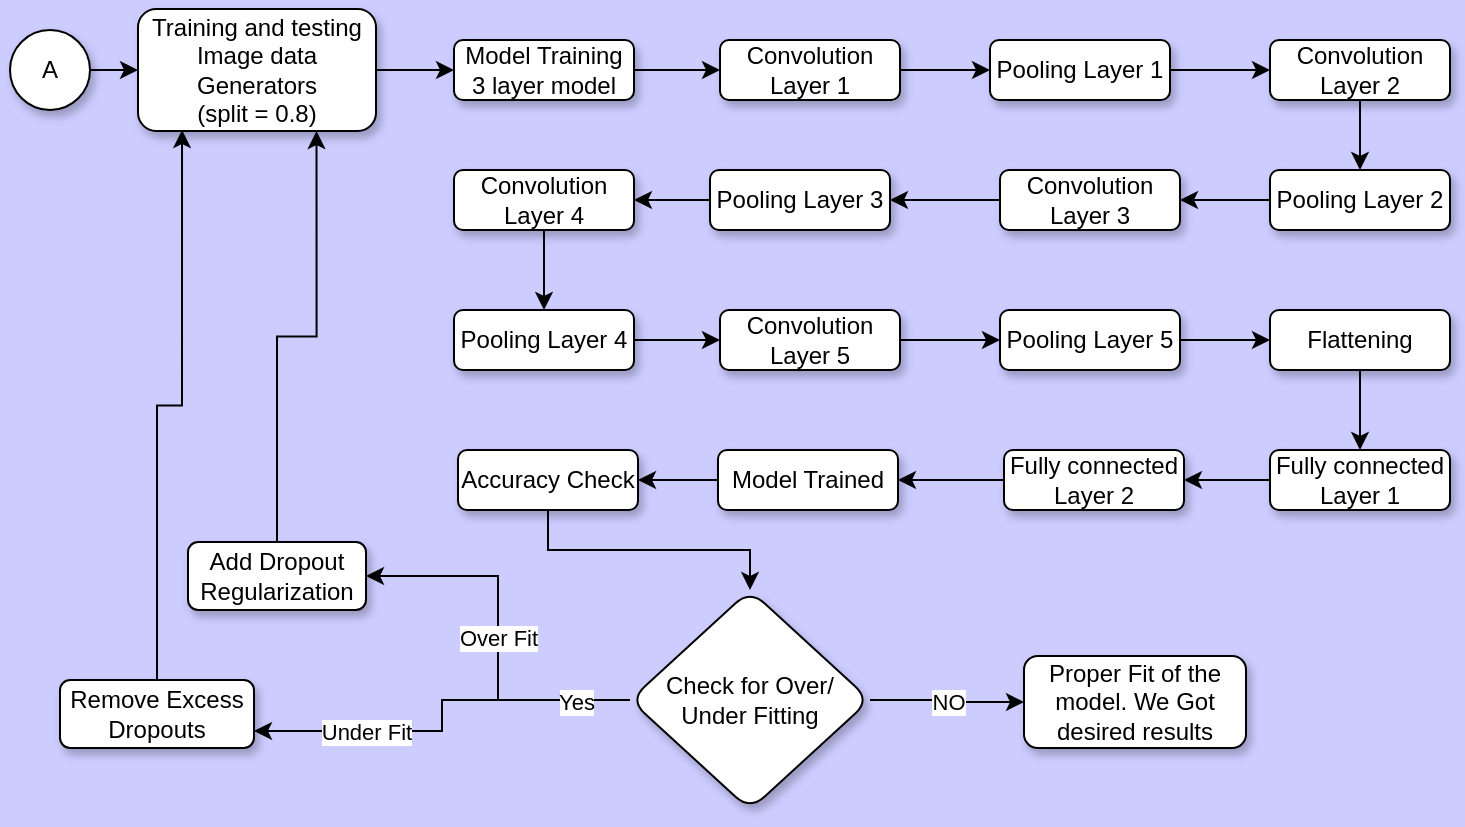 <mxfile version="13.0.6" type="device"><diagram id="fhaAjouUJx6enfjP1LzI" name="Page-1"><mxGraphModel dx="868" dy="450" grid="0" gridSize="10" guides="1" tooltips="1" connect="1" arrows="1" fold="1" page="1" pageScale="1" pageWidth="827" pageHeight="1169" background="#CCCCFF" math="0" shadow="0"><root><mxCell id="0"/><mxCell id="1" parent="0"/><mxCell id="t7JsKW983_QHImG2YwRv-1" value="" style="edgeStyle=orthogonalEdgeStyle;rounded=0;orthogonalLoop=1;jettySize=auto;html=1;" edge="1" parent="1" source="t7JsKW983_QHImG2YwRv-2" target="t7JsKW983_QHImG2YwRv-28"><mxGeometry relative="1" as="geometry"/></mxCell><mxCell id="t7JsKW983_QHImG2YwRv-2" value="&lt;font style=&quot;vertical-align: inherit&quot;&gt;&lt;font style=&quot;vertical-align: inherit&quot;&gt;A&lt;/font&gt;&lt;/font&gt;" style="ellipse;whiteSpace=wrap;html=1;aspect=fixed;shadow=1;" vertex="1" parent="1"><mxGeometry x="16" y="40" width="40" height="40" as="geometry"/></mxCell><mxCell id="t7JsKW983_QHImG2YwRv-3" value="" style="edgeStyle=orthogonalEdgeStyle;rounded=0;orthogonalLoop=1;jettySize=auto;html=1;" edge="1" parent="1" source="t7JsKW983_QHImG2YwRv-4" target="t7JsKW983_QHImG2YwRv-6"><mxGeometry relative="1" as="geometry"/></mxCell><mxCell id="t7JsKW983_QHImG2YwRv-4" value="&lt;font style=&quot;vertical-align: inherit&quot;&gt;&lt;font style=&quot;vertical-align: inherit&quot;&gt;&lt;font style=&quot;vertical-align: inherit&quot;&gt;&lt;font style=&quot;vertical-align: inherit&quot;&gt;Model Training&lt;br&gt;3 layer model&lt;br&gt;&lt;/font&gt;&lt;/font&gt;&lt;/font&gt;&lt;/font&gt;" style="rounded=1;whiteSpace=wrap;html=1;shadow=1;" vertex="1" parent="1"><mxGeometry x="238" y="45" width="90" height="30" as="geometry"/></mxCell><mxCell id="t7JsKW983_QHImG2YwRv-5" value="" style="edgeStyle=orthogonalEdgeStyle;rounded=0;orthogonalLoop=1;jettySize=auto;html=1;" edge="1" parent="1" source="t7JsKW983_QHImG2YwRv-6" target="t7JsKW983_QHImG2YwRv-8"><mxGeometry relative="1" as="geometry"/></mxCell><mxCell id="t7JsKW983_QHImG2YwRv-6" value="&lt;font style=&quot;vertical-align: inherit&quot;&gt;&lt;font style=&quot;vertical-align: inherit&quot;&gt;Convolution Layer 1&lt;/font&gt;&lt;/font&gt;" style="rounded=1;whiteSpace=wrap;html=1;shadow=1;" vertex="1" parent="1"><mxGeometry x="371" y="45" width="90" height="30" as="geometry"/></mxCell><mxCell id="t7JsKW983_QHImG2YwRv-7" value="" style="edgeStyle=orthogonalEdgeStyle;rounded=0;orthogonalLoop=1;jettySize=auto;html=1;" edge="1" parent="1" source="t7JsKW983_QHImG2YwRv-8" target="t7JsKW983_QHImG2YwRv-10"><mxGeometry relative="1" as="geometry"/></mxCell><mxCell id="t7JsKW983_QHImG2YwRv-8" value="&lt;font style=&quot;vertical-align: inherit&quot;&gt;&lt;font style=&quot;vertical-align: inherit&quot;&gt;&lt;font style=&quot;vertical-align: inherit&quot;&gt;&lt;font style=&quot;vertical-align: inherit&quot;&gt;&lt;font style=&quot;vertical-align: inherit&quot;&gt;&lt;font style=&quot;vertical-align: inherit&quot;&gt;Pooling Layer 1&lt;/font&gt;&lt;/font&gt;&lt;/font&gt;&lt;/font&gt;&lt;/font&gt;&lt;/font&gt;" style="rounded=1;whiteSpace=wrap;html=1;shadow=1;" vertex="1" parent="1"><mxGeometry x="506" y="45" width="90" height="30" as="geometry"/></mxCell><mxCell id="t7JsKW983_QHImG2YwRv-9" style="edgeStyle=orthogonalEdgeStyle;rounded=0;orthogonalLoop=1;jettySize=auto;html=1;" edge="1" parent="1" source="t7JsKW983_QHImG2YwRv-10" target="t7JsKW983_QHImG2YwRv-12"><mxGeometry relative="1" as="geometry"/></mxCell><mxCell id="t7JsKW983_QHImG2YwRv-10" value="&lt;font style=&quot;vertical-align: inherit&quot;&gt;&lt;font style=&quot;vertical-align: inherit&quot;&gt;&lt;font style=&quot;vertical-align: inherit&quot;&gt;&lt;font style=&quot;vertical-align: inherit&quot;&gt;&lt;font style=&quot;vertical-align: inherit&quot;&gt;&lt;font style=&quot;vertical-align: inherit&quot;&gt;&lt;font style=&quot;vertical-align: inherit&quot;&gt;&lt;font style=&quot;vertical-align: inherit&quot;&gt;Convolution Layer 2&lt;/font&gt;&lt;/font&gt;&lt;/font&gt;&lt;/font&gt;&lt;/font&gt;&lt;/font&gt;&lt;/font&gt;&lt;/font&gt;" style="rounded=1;whiteSpace=wrap;html=1;shadow=1;" vertex="1" parent="1"><mxGeometry x="646" y="45" width="90" height="30" as="geometry"/></mxCell><mxCell id="t7JsKW983_QHImG2YwRv-11" value="" style="edgeStyle=orthogonalEdgeStyle;rounded=0;orthogonalLoop=1;jettySize=auto;html=1;" edge="1" parent="1" source="t7JsKW983_QHImG2YwRv-12" target="t7JsKW983_QHImG2YwRv-14"><mxGeometry relative="1" as="geometry"/></mxCell><mxCell id="t7JsKW983_QHImG2YwRv-12" value="&lt;font style=&quot;vertical-align: inherit&quot;&gt;&lt;font style=&quot;vertical-align: inherit&quot;&gt;&lt;font style=&quot;vertical-align: inherit&quot;&gt;&lt;font style=&quot;vertical-align: inherit&quot;&gt;&lt;font style=&quot;vertical-align: inherit&quot;&gt;&lt;font style=&quot;vertical-align: inherit&quot;&gt;&lt;font style=&quot;vertical-align: inherit&quot;&gt;&lt;font style=&quot;vertical-align: inherit&quot;&gt;&lt;font style=&quot;vertical-align: inherit&quot;&gt;&lt;font style=&quot;vertical-align: inherit&quot;&gt;Pooling Layer 2&lt;/font&gt;&lt;/font&gt;&lt;/font&gt;&lt;/font&gt;&lt;/font&gt;&lt;/font&gt;&lt;/font&gt;&lt;/font&gt;&lt;/font&gt;&lt;/font&gt;" style="rounded=1;whiteSpace=wrap;html=1;shadow=1;" vertex="1" parent="1"><mxGeometry x="646" y="110" width="90" height="30" as="geometry"/></mxCell><mxCell id="t7JsKW983_QHImG2YwRv-13" value="" style="edgeStyle=orthogonalEdgeStyle;rounded=0;orthogonalLoop=1;jettySize=auto;html=1;" edge="1" parent="1" source="t7JsKW983_QHImG2YwRv-14" target="t7JsKW983_QHImG2YwRv-16"><mxGeometry relative="1" as="geometry"/></mxCell><mxCell id="t7JsKW983_QHImG2YwRv-14" value="&lt;font style=&quot;vertical-align: inherit&quot;&gt;&lt;font style=&quot;vertical-align: inherit&quot;&gt;&lt;font style=&quot;vertical-align: inherit&quot;&gt;&lt;font style=&quot;vertical-align: inherit&quot;&gt;&lt;font style=&quot;vertical-align: inherit&quot;&gt;&lt;font style=&quot;vertical-align: inherit&quot;&gt;&lt;font style=&quot;vertical-align: inherit&quot;&gt;&lt;font style=&quot;vertical-align: inherit&quot;&gt;&lt;font style=&quot;vertical-align: inherit&quot;&gt;&lt;font style=&quot;vertical-align: inherit&quot;&gt;&lt;font style=&quot;vertical-align: inherit&quot;&gt;&lt;font style=&quot;vertical-align: inherit&quot;&gt;Convolution Layer 3&lt;/font&gt;&lt;/font&gt;&lt;/font&gt;&lt;/font&gt;&lt;/font&gt;&lt;/font&gt;&lt;/font&gt;&lt;/font&gt;&lt;/font&gt;&lt;/font&gt;&lt;/font&gt;&lt;/font&gt;" style="rounded=1;whiteSpace=wrap;html=1;shadow=1;" vertex="1" parent="1"><mxGeometry x="511" y="110" width="90" height="30" as="geometry"/></mxCell><mxCell id="t7JsKW983_QHImG2YwRv-15" value="" style="edgeStyle=orthogonalEdgeStyle;rounded=0;orthogonalLoop=1;jettySize=auto;html=1;" edge="1" parent="1" source="t7JsKW983_QHImG2YwRv-16" target="t7JsKW983_QHImG2YwRv-18"><mxGeometry relative="1" as="geometry"/></mxCell><mxCell id="t7JsKW983_QHImG2YwRv-16" value="&lt;font style=&quot;vertical-align: inherit&quot;&gt;&lt;font style=&quot;vertical-align: inherit&quot;&gt;&lt;font style=&quot;vertical-align: inherit&quot;&gt;&lt;font style=&quot;vertical-align: inherit&quot;&gt;&lt;font style=&quot;vertical-align: inherit&quot;&gt;&lt;font style=&quot;vertical-align: inherit&quot;&gt;&lt;font style=&quot;vertical-align: inherit&quot;&gt;&lt;font style=&quot;vertical-align: inherit&quot;&gt;&lt;font style=&quot;vertical-align: inherit&quot;&gt;&lt;font style=&quot;vertical-align: inherit&quot;&gt;&lt;font style=&quot;vertical-align: inherit&quot;&gt;&lt;font style=&quot;vertical-align: inherit&quot;&gt;&lt;font style=&quot;vertical-align: inherit&quot;&gt;&lt;font style=&quot;vertical-align: inherit&quot;&gt;Pooling Layer 3&lt;/font&gt;&lt;/font&gt;&lt;/font&gt;&lt;/font&gt;&lt;/font&gt;&lt;/font&gt;&lt;/font&gt;&lt;/font&gt;&lt;/font&gt;&lt;/font&gt;&lt;/font&gt;&lt;/font&gt;&lt;/font&gt;&lt;/font&gt;" style="rounded=1;whiteSpace=wrap;html=1;shadow=1;" vertex="1" parent="1"><mxGeometry x="366" y="110" width="90" height="30" as="geometry"/></mxCell><mxCell id="t7JsKW983_QHImG2YwRv-17" value="" style="edgeStyle=orthogonalEdgeStyle;rounded=0;orthogonalLoop=1;jettySize=auto;html=1;" edge="1" parent="1" source="t7JsKW983_QHImG2YwRv-18" target="t7JsKW983_QHImG2YwRv-20"><mxGeometry relative="1" as="geometry"/></mxCell><mxCell id="t7JsKW983_QHImG2YwRv-18" value="&lt;font style=&quot;vertical-align: inherit&quot;&gt;&lt;font style=&quot;vertical-align: inherit&quot;&gt;&lt;font style=&quot;vertical-align: inherit&quot;&gt;&lt;font style=&quot;vertical-align: inherit&quot;&gt;&lt;font style=&quot;vertical-align: inherit&quot;&gt;&lt;font style=&quot;vertical-align: inherit&quot;&gt;&lt;font style=&quot;vertical-align: inherit&quot;&gt;&lt;font style=&quot;vertical-align: inherit&quot;&gt;&lt;font style=&quot;vertical-align: inherit&quot;&gt;&lt;font style=&quot;vertical-align: inherit&quot;&gt;&lt;font style=&quot;vertical-align: inherit&quot;&gt;&lt;font style=&quot;vertical-align: inherit&quot;&gt;&lt;font style=&quot;vertical-align: inherit&quot;&gt;&lt;font style=&quot;vertical-align: inherit&quot;&gt;Convolution Layer 4&lt;/font&gt;&lt;/font&gt;&lt;/font&gt;&lt;/font&gt;&lt;/font&gt;&lt;/font&gt;&lt;/font&gt;&lt;/font&gt;&lt;/font&gt;&lt;/font&gt;&lt;/font&gt;&lt;/font&gt;&lt;/font&gt;&lt;/font&gt;" style="rounded=1;whiteSpace=wrap;html=1;shadow=1;" vertex="1" parent="1"><mxGeometry x="238" y="110" width="90" height="30" as="geometry"/></mxCell><mxCell id="t7JsKW983_QHImG2YwRv-19" value="" style="edgeStyle=orthogonalEdgeStyle;rounded=0;orthogonalLoop=1;jettySize=auto;html=1;" edge="1" parent="1" source="t7JsKW983_QHImG2YwRv-20" target="t7JsKW983_QHImG2YwRv-22"><mxGeometry relative="1" as="geometry"/></mxCell><mxCell id="t7JsKW983_QHImG2YwRv-20" value="&lt;font style=&quot;vertical-align: inherit&quot;&gt;&lt;font style=&quot;vertical-align: inherit&quot;&gt;&lt;font style=&quot;vertical-align: inherit&quot;&gt;&lt;font style=&quot;vertical-align: inherit&quot;&gt;&lt;font style=&quot;vertical-align: inherit&quot;&gt;&lt;font style=&quot;vertical-align: inherit&quot;&gt;&lt;font style=&quot;vertical-align: inherit&quot;&gt;&lt;font style=&quot;vertical-align: inherit&quot;&gt;&lt;font style=&quot;vertical-align: inherit&quot;&gt;&lt;font style=&quot;vertical-align: inherit&quot;&gt;&lt;font style=&quot;vertical-align: inherit&quot;&gt;&lt;font style=&quot;vertical-align: inherit&quot;&gt;&lt;font style=&quot;vertical-align: inherit&quot;&gt;&lt;font style=&quot;vertical-align: inherit&quot;&gt;Pooling Layer 4&lt;/font&gt;&lt;/font&gt;&lt;/font&gt;&lt;/font&gt;&lt;/font&gt;&lt;/font&gt;&lt;/font&gt;&lt;/font&gt;&lt;/font&gt;&lt;/font&gt;&lt;/font&gt;&lt;/font&gt;&lt;/font&gt;&lt;/font&gt;" style="rounded=1;whiteSpace=wrap;html=1;shadow=1;" vertex="1" parent="1"><mxGeometry x="238" y="180" width="90" height="30" as="geometry"/></mxCell><mxCell id="t7JsKW983_QHImG2YwRv-21" value="" style="edgeStyle=orthogonalEdgeStyle;rounded=0;orthogonalLoop=1;jettySize=auto;html=1;" edge="1" parent="1" source="t7JsKW983_QHImG2YwRv-22" target="t7JsKW983_QHImG2YwRv-24"><mxGeometry relative="1" as="geometry"/></mxCell><mxCell id="t7JsKW983_QHImG2YwRv-22" value="&lt;font style=&quot;vertical-align: inherit&quot;&gt;&lt;font style=&quot;vertical-align: inherit&quot;&gt;&lt;font style=&quot;vertical-align: inherit&quot;&gt;&lt;font style=&quot;vertical-align: inherit&quot;&gt;&lt;font style=&quot;vertical-align: inherit&quot;&gt;&lt;font style=&quot;vertical-align: inherit&quot;&gt;&lt;font style=&quot;vertical-align: inherit&quot;&gt;&lt;font style=&quot;vertical-align: inherit&quot;&gt;&lt;font style=&quot;vertical-align: inherit&quot;&gt;&lt;font style=&quot;vertical-align: inherit&quot;&gt;&lt;font style=&quot;vertical-align: inherit&quot;&gt;&lt;font style=&quot;vertical-align: inherit&quot;&gt;&lt;font style=&quot;vertical-align: inherit&quot;&gt;&lt;font style=&quot;vertical-align: inherit&quot;&gt;Convolution Layer 5&lt;/font&gt;&lt;/font&gt;&lt;/font&gt;&lt;/font&gt;&lt;/font&gt;&lt;/font&gt;&lt;/font&gt;&lt;/font&gt;&lt;/font&gt;&lt;/font&gt;&lt;/font&gt;&lt;/font&gt;&lt;/font&gt;&lt;/font&gt;" style="rounded=1;whiteSpace=wrap;html=1;shadow=1;" vertex="1" parent="1"><mxGeometry x="371" y="180" width="90" height="30" as="geometry"/></mxCell><mxCell id="t7JsKW983_QHImG2YwRv-23" value="" style="edgeStyle=orthogonalEdgeStyle;rounded=0;orthogonalLoop=1;jettySize=auto;html=1;" edge="1" parent="1" source="t7JsKW983_QHImG2YwRv-24" target="t7JsKW983_QHImG2YwRv-26"><mxGeometry relative="1" as="geometry"/></mxCell><mxCell id="t7JsKW983_QHImG2YwRv-24" value="&lt;font style=&quot;vertical-align: inherit&quot;&gt;&lt;font style=&quot;vertical-align: inherit&quot;&gt;&lt;font style=&quot;vertical-align: inherit&quot;&gt;&lt;font style=&quot;vertical-align: inherit&quot;&gt;&lt;font style=&quot;vertical-align: inherit&quot;&gt;&lt;font style=&quot;vertical-align: inherit&quot;&gt;&lt;font style=&quot;vertical-align: inherit&quot;&gt;&lt;font style=&quot;vertical-align: inherit&quot;&gt;&lt;font style=&quot;vertical-align: inherit&quot;&gt;&lt;font style=&quot;vertical-align: inherit&quot;&gt;&lt;font style=&quot;vertical-align: inherit&quot;&gt;&lt;font style=&quot;vertical-align: inherit&quot;&gt;&lt;font style=&quot;vertical-align: inherit&quot;&gt;&lt;font style=&quot;vertical-align: inherit&quot;&gt;Pooling Layer 5&lt;/font&gt;&lt;/font&gt;&lt;/font&gt;&lt;/font&gt;&lt;/font&gt;&lt;/font&gt;&lt;/font&gt;&lt;/font&gt;&lt;/font&gt;&lt;/font&gt;&lt;/font&gt;&lt;/font&gt;&lt;/font&gt;&lt;/font&gt;" style="rounded=1;whiteSpace=wrap;html=1;shadow=1;" vertex="1" parent="1"><mxGeometry x="511" y="180" width="90" height="30" as="geometry"/></mxCell><mxCell id="t7JsKW983_QHImG2YwRv-25" style="edgeStyle=orthogonalEdgeStyle;rounded=0;orthogonalLoop=1;jettySize=auto;html=1;entryX=0.5;entryY=0;entryDx=0;entryDy=0;" edge="1" parent="1" source="t7JsKW983_QHImG2YwRv-26" target="t7JsKW983_QHImG2YwRv-36"><mxGeometry relative="1" as="geometry"/></mxCell><mxCell id="t7JsKW983_QHImG2YwRv-26" value="&lt;font style=&quot;vertical-align: inherit&quot;&gt;&lt;font style=&quot;vertical-align: inherit&quot;&gt;&lt;font style=&quot;vertical-align: inherit&quot;&gt;&lt;font style=&quot;vertical-align: inherit&quot;&gt;&lt;font style=&quot;vertical-align: inherit&quot;&gt;&lt;font style=&quot;vertical-align: inherit&quot;&gt;&lt;font style=&quot;vertical-align: inherit&quot;&gt;&lt;font style=&quot;vertical-align: inherit&quot;&gt;&lt;font style=&quot;vertical-align: inherit&quot;&gt;&lt;font style=&quot;vertical-align: inherit&quot;&gt;&lt;font style=&quot;vertical-align: inherit&quot;&gt;&lt;font style=&quot;vertical-align: inherit&quot;&gt;&lt;font style=&quot;vertical-align: inherit&quot;&gt;&lt;font style=&quot;vertical-align: inherit&quot;&gt;Flattening&lt;/font&gt;&lt;/font&gt;&lt;/font&gt;&lt;/font&gt;&lt;/font&gt;&lt;/font&gt;&lt;/font&gt;&lt;/font&gt;&lt;/font&gt;&lt;/font&gt;&lt;/font&gt;&lt;/font&gt;&lt;/font&gt;&lt;/font&gt;" style="rounded=1;whiteSpace=wrap;html=1;shadow=1;" vertex="1" parent="1"><mxGeometry x="646" y="180" width="90" height="30" as="geometry"/></mxCell><mxCell id="t7JsKW983_QHImG2YwRv-27" value="" style="edgeStyle=orthogonalEdgeStyle;rounded=0;orthogonalLoop=1;jettySize=auto;html=1;" edge="1" parent="1" source="t7JsKW983_QHImG2YwRv-28" target="t7JsKW983_QHImG2YwRv-4"><mxGeometry relative="1" as="geometry"/></mxCell><mxCell id="t7JsKW983_QHImG2YwRv-28" value="Training and testing Image data Generators &lt;br&gt;(split = 0.8)" style="rounded=1;whiteSpace=wrap;html=1;shadow=1;" vertex="1" parent="1"><mxGeometry x="80" y="29.5" width="119" height="61" as="geometry"/></mxCell><mxCell id="t7JsKW983_QHImG2YwRv-29" value="" style="edgeStyle=orthogonalEdgeStyle;rounded=0;orthogonalLoop=1;jettySize=auto;html=1;" edge="1" parent="1" source="t7JsKW983_QHImG2YwRv-30" target="t7JsKW983_QHImG2YwRv-32"><mxGeometry relative="1" as="geometry"/></mxCell><mxCell id="t7JsKW983_QHImG2YwRv-30" value="&lt;font style=&quot;vertical-align: inherit&quot;&gt;&lt;font style=&quot;vertical-align: inherit&quot;&gt;Fully connected Layer 2&lt;/font&gt;&lt;/font&gt;" style="rounded=1;whiteSpace=wrap;html=1;shadow=1;" vertex="1" parent="1"><mxGeometry x="513" y="250" width="90" height="30" as="geometry"/></mxCell><mxCell id="t7JsKW983_QHImG2YwRv-31" value="" style="edgeStyle=orthogonalEdgeStyle;rounded=0;orthogonalLoop=1;jettySize=auto;html=1;" edge="1" parent="1" source="t7JsKW983_QHImG2YwRv-32" target="t7JsKW983_QHImG2YwRv-34"><mxGeometry relative="1" as="geometry"/></mxCell><mxCell id="t7JsKW983_QHImG2YwRv-32" value="&lt;font style=&quot;vertical-align: inherit&quot;&gt;&lt;font style=&quot;vertical-align: inherit&quot;&gt;Model Trained&lt;/font&gt;&lt;/font&gt;" style="rounded=1;whiteSpace=wrap;html=1;shadow=1;" vertex="1" parent="1"><mxGeometry x="370" y="250" width="90" height="30" as="geometry"/></mxCell><mxCell id="t7JsKW983_QHImG2YwRv-33" style="edgeStyle=orthogonalEdgeStyle;rounded=0;orthogonalLoop=1;jettySize=auto;html=1;entryX=0.5;entryY=0;entryDx=0;entryDy=0;" edge="1" parent="1" source="t7JsKW983_QHImG2YwRv-34" target="t7JsKW983_QHImG2YwRv-41"><mxGeometry relative="1" as="geometry"/></mxCell><mxCell id="t7JsKW983_QHImG2YwRv-34" value="&lt;font style=&quot;vertical-align: inherit&quot;&gt;&lt;font style=&quot;vertical-align: inherit&quot;&gt;Accuracy Check&lt;/font&gt;&lt;/font&gt;" style="rounded=1;whiteSpace=wrap;html=1;shadow=1;" vertex="1" parent="1"><mxGeometry x="240" y="250" width="90" height="30" as="geometry"/></mxCell><mxCell id="t7JsKW983_QHImG2YwRv-35" value="" style="edgeStyle=orthogonalEdgeStyle;rounded=0;orthogonalLoop=1;jettySize=auto;html=1;" edge="1" parent="1" source="t7JsKW983_QHImG2YwRv-36" target="t7JsKW983_QHImG2YwRv-30"><mxGeometry relative="1" as="geometry"/></mxCell><mxCell id="t7JsKW983_QHImG2YwRv-36" value="&lt;font style=&quot;vertical-align: inherit&quot;&gt;&lt;font style=&quot;vertical-align: inherit&quot;&gt;Fully connected Layer 1&lt;/font&gt;&lt;/font&gt;" style="rounded=1;whiteSpace=wrap;html=1;shadow=1;" vertex="1" parent="1"><mxGeometry x="646" y="250" width="90" height="30" as="geometry"/></mxCell><mxCell id="t7JsKW983_QHImG2YwRv-37" value="NO" style="edgeStyle=orthogonalEdgeStyle;rounded=0;orthogonalLoop=1;jettySize=auto;html=1;" edge="1" parent="1" source="t7JsKW983_QHImG2YwRv-41" target="t7JsKW983_QHImG2YwRv-42"><mxGeometry relative="1" as="geometry"/></mxCell><mxCell id="t7JsKW983_QHImG2YwRv-38" value="Over Fit" style="edgeStyle=orthogonalEdgeStyle;rounded=0;orthogonalLoop=1;jettySize=auto;html=1;entryX=1;entryY=0.5;entryDx=0;entryDy=0;" edge="1" parent="1" source="t7JsKW983_QHImG2YwRv-41" target="t7JsKW983_QHImG2YwRv-44"><mxGeometry relative="1" as="geometry"/></mxCell><mxCell id="t7JsKW983_QHImG2YwRv-39" value="Under Fit" style="edgeStyle=orthogonalEdgeStyle;rounded=0;orthogonalLoop=1;jettySize=auto;html=1;entryX=1;entryY=0.75;entryDx=0;entryDy=0;" edge="1" parent="1" source="t7JsKW983_QHImG2YwRv-41" target="t7JsKW983_QHImG2YwRv-46"><mxGeometry x="0.45" relative="1" as="geometry"><mxPoint as="offset"/></mxGeometry></mxCell><mxCell id="t7JsKW983_QHImG2YwRv-40" value="Yes" style="edgeLabel;html=1;align=center;verticalAlign=middle;resizable=0;points=[];" vertex="1" connectable="0" parent="t7JsKW983_QHImG2YwRv-39"><mxGeometry x="-0.735" y="1" relative="1" as="geometry"><mxPoint as="offset"/></mxGeometry></mxCell><mxCell id="t7JsKW983_QHImG2YwRv-41" value="Check for Over/ Under Fitting" style="rhombus;whiteSpace=wrap;html=1;rounded=1;shadow=1;" vertex="1" parent="1"><mxGeometry x="326" y="320" width="120" height="110" as="geometry"/></mxCell><mxCell id="t7JsKW983_QHImG2YwRv-42" value="Proper Fit of the model. We Got desired results" style="rounded=1;whiteSpace=wrap;html=1;shadow=1;" vertex="1" parent="1"><mxGeometry x="523" y="353" width="111" height="46" as="geometry"/></mxCell><mxCell id="t7JsKW983_QHImG2YwRv-43" style="edgeStyle=orthogonalEdgeStyle;rounded=0;orthogonalLoop=1;jettySize=auto;html=1;entryX=0.75;entryY=1;entryDx=0;entryDy=0;" edge="1" parent="1" source="t7JsKW983_QHImG2YwRv-44" target="t7JsKW983_QHImG2YwRv-28"><mxGeometry relative="1" as="geometry"/></mxCell><mxCell id="t7JsKW983_QHImG2YwRv-44" value="Add Dropout Regularization" style="rounded=1;whiteSpace=wrap;html=1;shadow=1;" vertex="1" parent="1"><mxGeometry x="105" y="296" width="89" height="34" as="geometry"/></mxCell><mxCell id="t7JsKW983_QHImG2YwRv-45" style="edgeStyle=orthogonalEdgeStyle;rounded=0;orthogonalLoop=1;jettySize=auto;html=1;entryX=0.185;entryY=0.992;entryDx=0;entryDy=0;entryPerimeter=0;" edge="1" parent="1" source="t7JsKW983_QHImG2YwRv-46" target="t7JsKW983_QHImG2YwRv-28"><mxGeometry relative="1" as="geometry"/></mxCell><mxCell id="t7JsKW983_QHImG2YwRv-46" value="Remove Excess Dropouts" style="rounded=1;whiteSpace=wrap;html=1;shadow=1;" vertex="1" parent="1"><mxGeometry x="41" y="365" width="97" height="34" as="geometry"/></mxCell></root></mxGraphModel></diagram></mxfile>